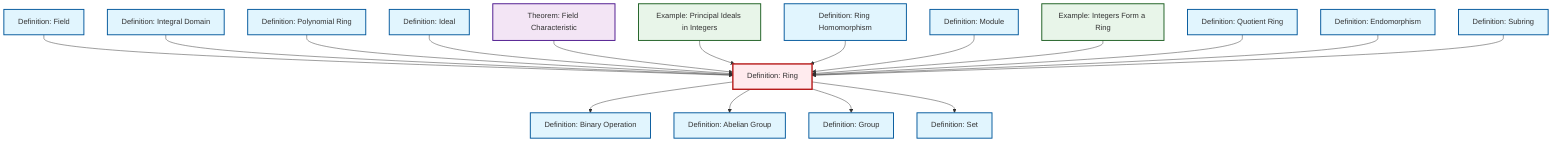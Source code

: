 graph TD
    classDef definition fill:#e1f5fe,stroke:#01579b,stroke-width:2px
    classDef theorem fill:#f3e5f5,stroke:#4a148c,stroke-width:2px
    classDef axiom fill:#fff3e0,stroke:#e65100,stroke-width:2px
    classDef example fill:#e8f5e9,stroke:#1b5e20,stroke-width:2px
    classDef current fill:#ffebee,stroke:#b71c1c,stroke-width:3px
    def-group["Definition: Group"]:::definition
    def-abelian-group["Definition: Abelian Group"]:::definition
    def-module["Definition: Module"]:::definition
    def-binary-operation["Definition: Binary Operation"]:::definition
    def-quotient-ring["Definition: Quotient Ring"]:::definition
    def-ring-homomorphism["Definition: Ring Homomorphism"]:::definition
    def-endomorphism["Definition: Endomorphism"]:::definition
    def-ring["Definition: Ring"]:::definition
    ex-principal-ideal["Example: Principal Ideals in Integers"]:::example
    def-integral-domain["Definition: Integral Domain"]:::definition
    def-subring["Definition: Subring"]:::definition
    def-field["Definition: Field"]:::definition
    def-set["Definition: Set"]:::definition
    def-ideal["Definition: Ideal"]:::definition
    ex-integers-ring["Example: Integers Form a Ring"]:::example
    def-polynomial-ring["Definition: Polynomial Ring"]:::definition
    thm-field-characteristic["Theorem: Field Characteristic"]:::theorem
    def-field --> def-ring
    def-integral-domain --> def-ring
    def-ring --> def-binary-operation
    def-polynomial-ring --> def-ring
    def-ideal --> def-ring
    thm-field-characteristic --> def-ring
    def-ring --> def-abelian-group
    ex-principal-ideal --> def-ring
    def-ring-homomorphism --> def-ring
    def-ring --> def-group
    def-module --> def-ring
    ex-integers-ring --> def-ring
    def-quotient-ring --> def-ring
    def-endomorphism --> def-ring
    def-subring --> def-ring
    def-ring --> def-set
    class def-ring current